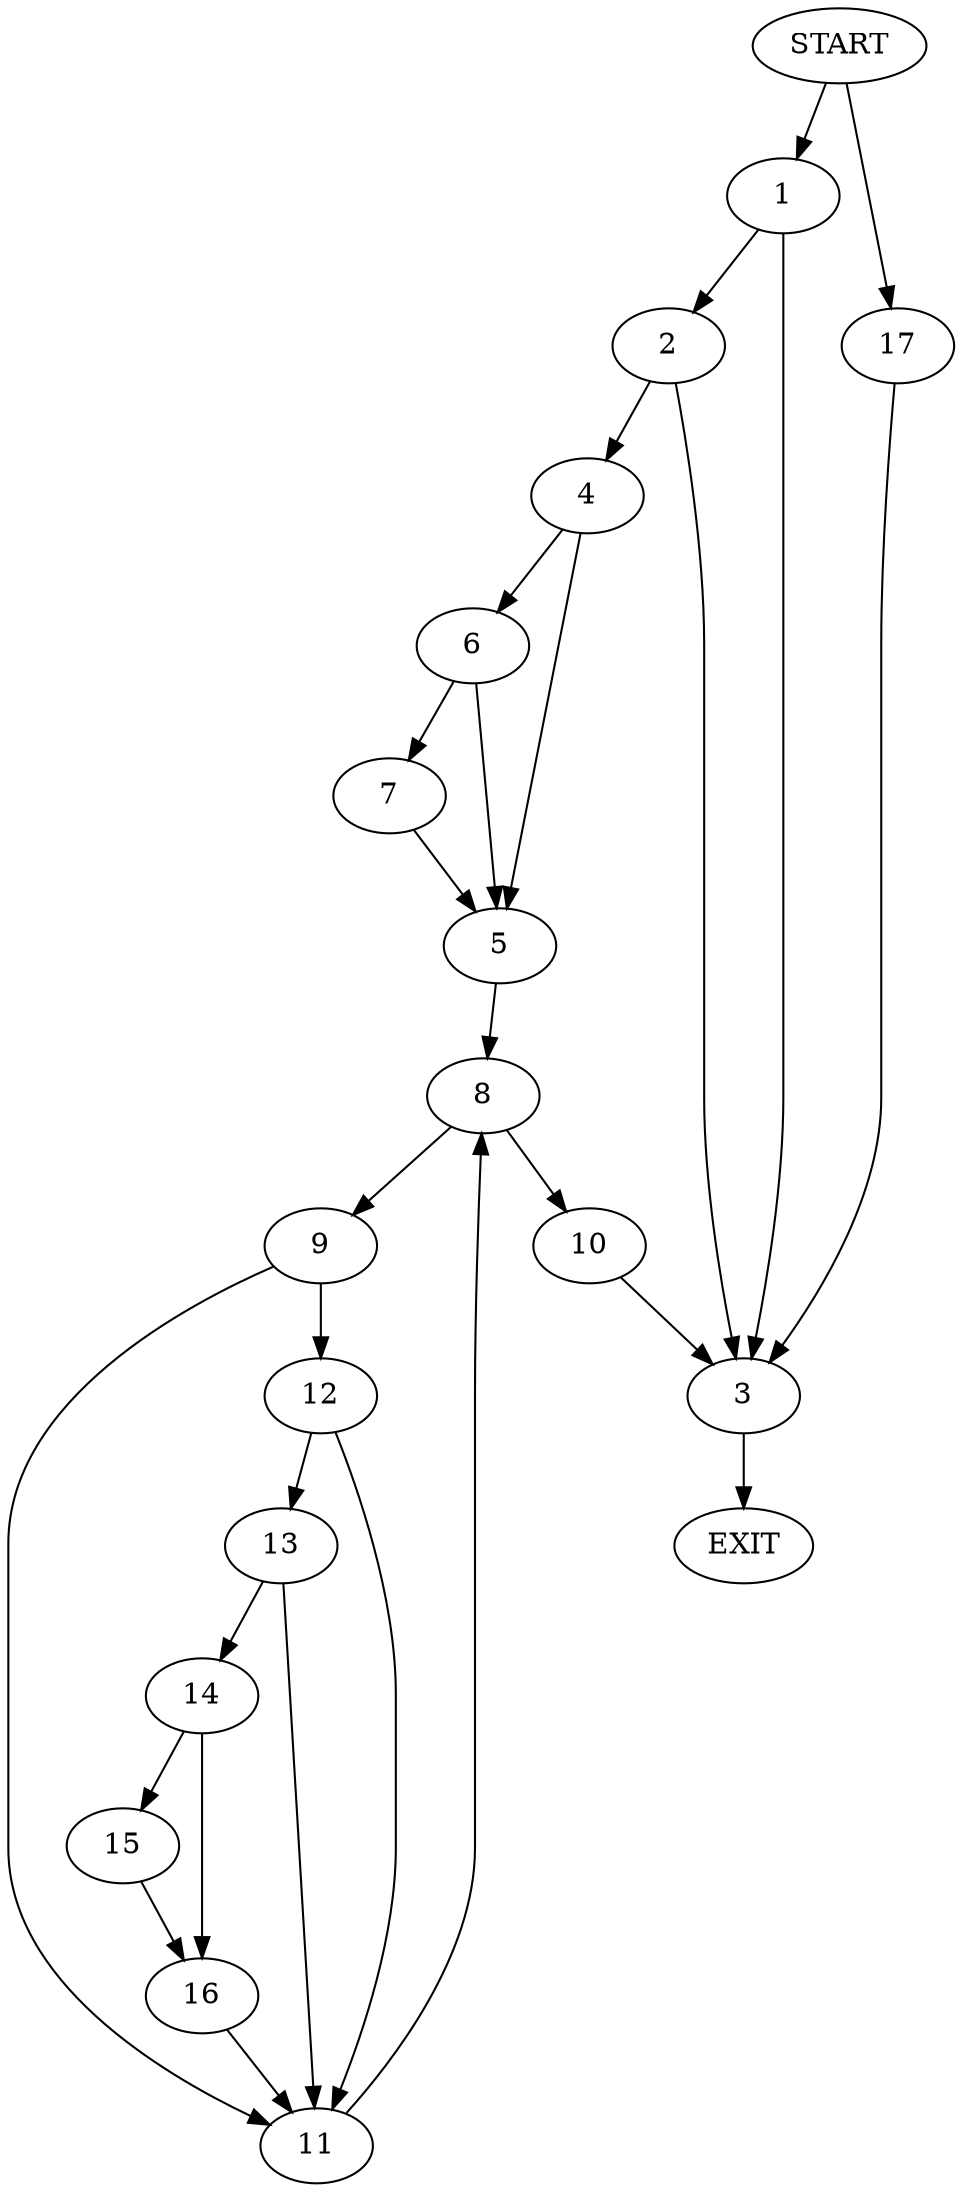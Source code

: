 digraph {
0 [label="START"]
18 [label="EXIT"]
0 -> 1
1 -> 2
1 -> 3
2 -> 4
2 -> 3
3 -> 18
4 -> 5
4 -> 6
6 -> 5
6 -> 7
5 -> 8
7 -> 5
8 -> 9
8 -> 10
10 -> 3
9 -> 11
9 -> 12
12 -> 11
12 -> 13
11 -> 8
13 -> 11
13 -> 14
14 -> 15
14 -> 16
16 -> 11
15 -> 16
0 -> 17
17 -> 3
}
